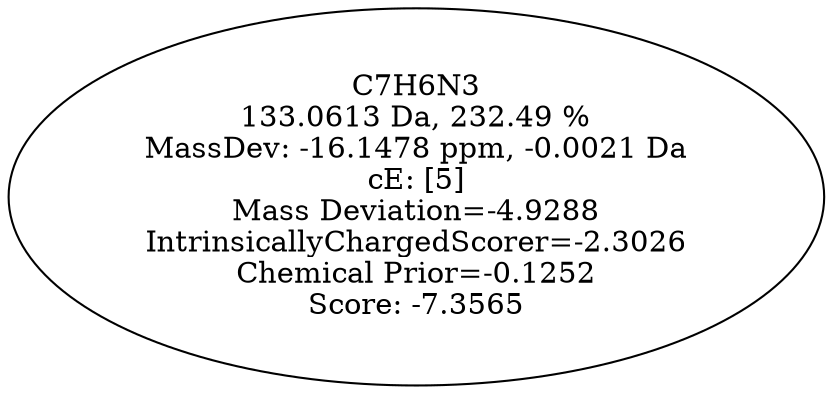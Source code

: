 strict digraph {
v1 [label="C7H6N3\n133.0613 Da, 232.49 %\nMassDev: -16.1478 ppm, -0.0021 Da\ncE: [5]\nMass Deviation=-4.9288\nIntrinsicallyChargedScorer=-2.3026\nChemical Prior=-0.1252\nScore: -7.3565"];
}